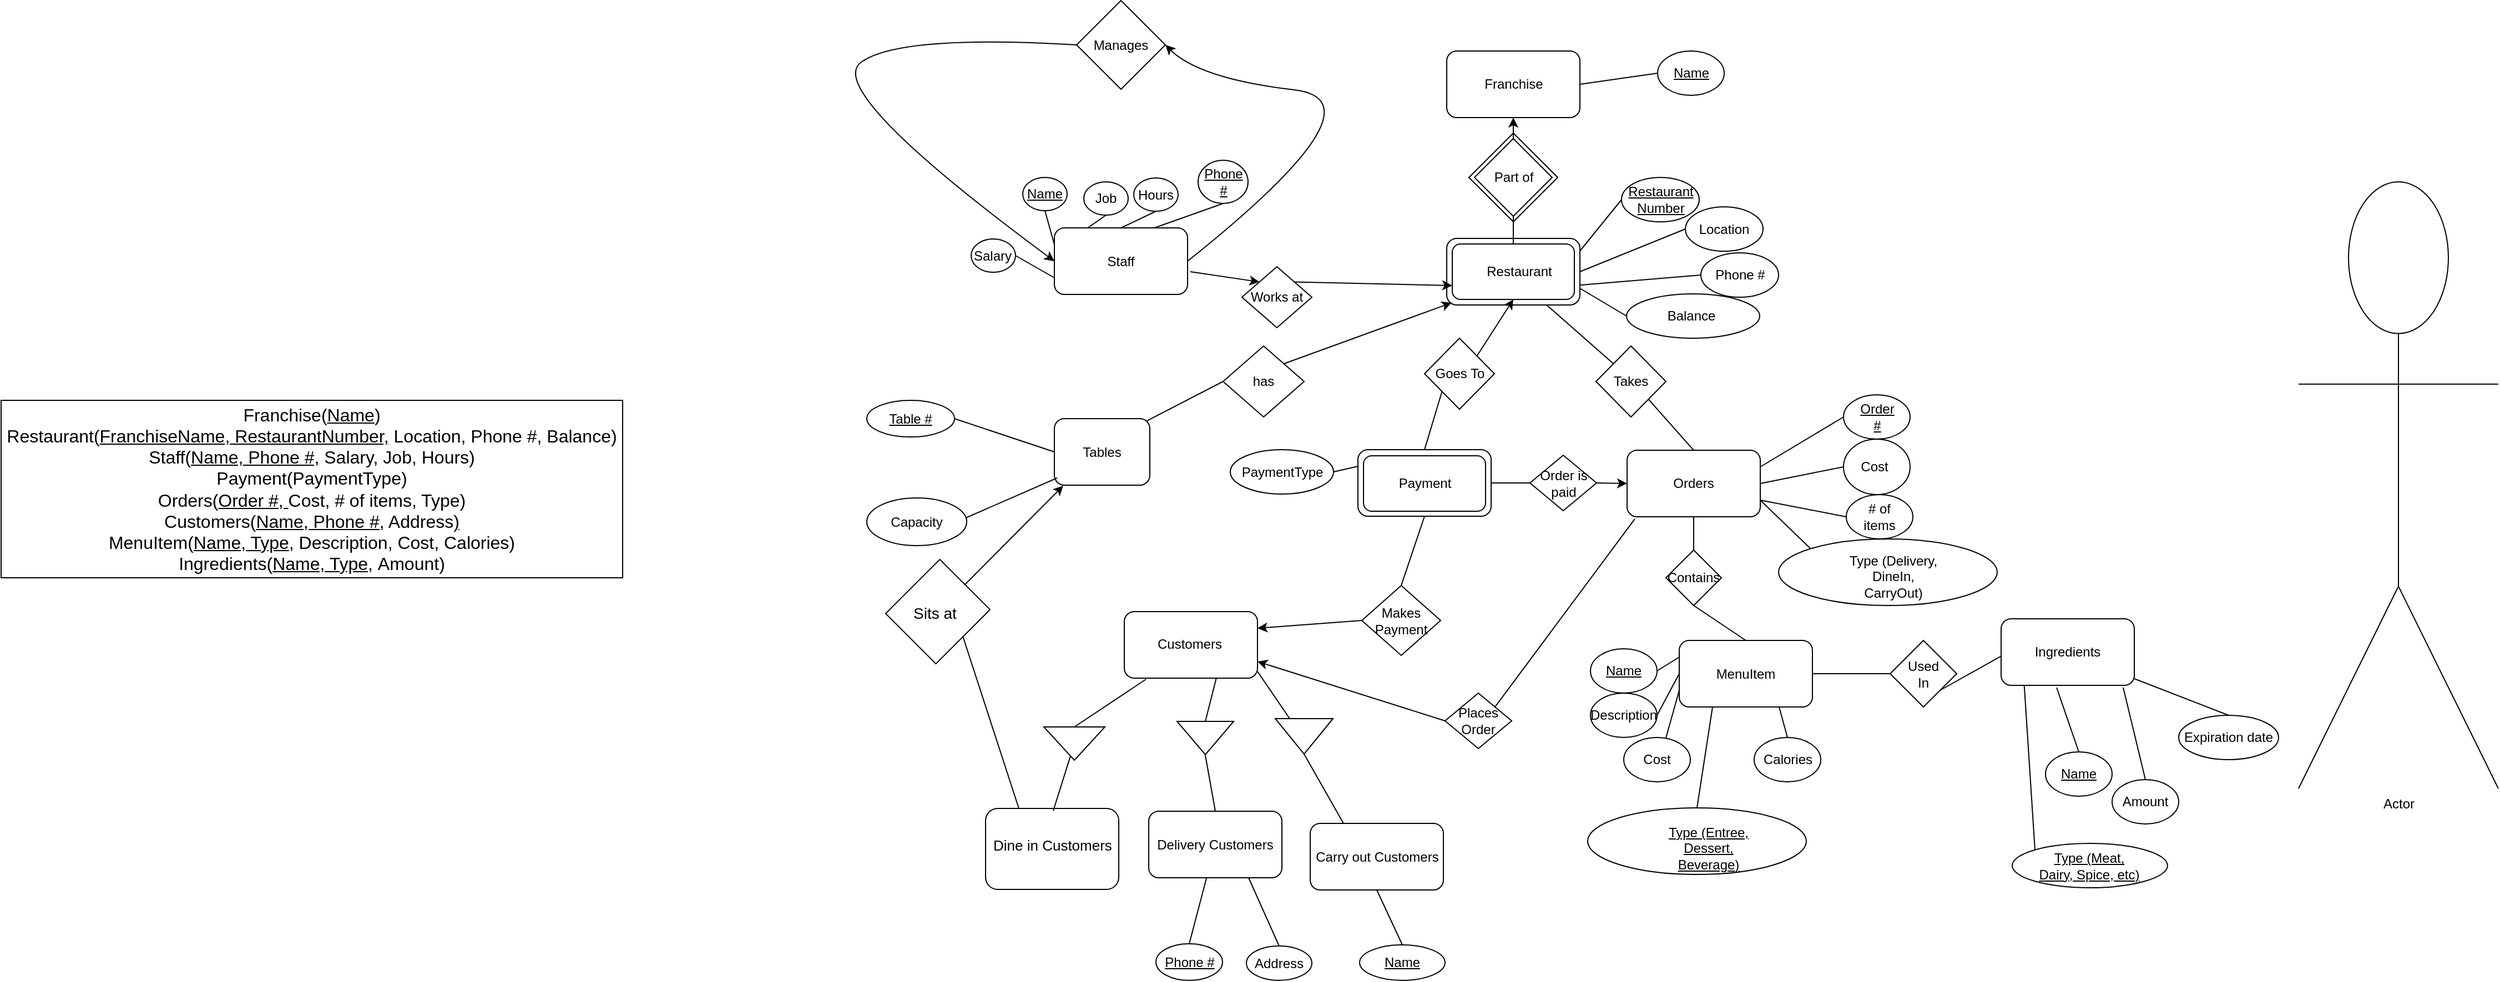 <mxfile version="11.3.1" type="github" pages="1"><diagram id="ShWyEYuCwC9Xtm3kYfJF" name="Page-1"><mxGraphModel dx="2653" dy="1903" grid="1" gridSize="10" guides="1" tooltips="1" connect="1" arrows="1" fold="1" page="1" pageScale="1" pageWidth="1100" pageHeight="850" background="#FFFFFF" math="0" shadow="0"><root><mxCell id="0"/><mxCell id="1" parent="0"/><mxCell id="qDU7D6aJr4W-1l8GoLjX-69" value="" style="rounded=1;whiteSpace=wrap;html=1;glass=0;" vertex="1" parent="1"><mxGeometry x="-33" y="688" width="120" height="73" as="geometry"/></mxCell><mxCell id="qDU7D6aJr4W-1l8GoLjX-64" value="" style="rounded=0;whiteSpace=wrap;html=1;glass=0;rotation=45;" vertex="1" parent="1"><mxGeometry x="-108" y="476" width="64" height="69" as="geometry"/></mxCell><mxCell id="eimUfXlUXTFAd2ZhAXBW-8" value="" style="group" parent="1" vertex="1" connectable="0"><mxGeometry x="302.5" y="364.5" width="120" height="60" as="geometry"/></mxCell><mxCell id="eimUfXlUXTFAd2ZhAXBW-9" value="" style="rounded=1;whiteSpace=wrap;html=1;" parent="eimUfXlUXTFAd2ZhAXBW-8" vertex="1"><mxGeometry width="120" height="60" as="geometry"/></mxCell><mxCell id="eimUfXlUXTFAd2ZhAXBW-32" value="" style="rounded=1;whiteSpace=wrap;html=1;" parent="eimUfXlUXTFAd2ZhAXBW-8" vertex="1"><mxGeometry x="5" y="5.5" width="110" height="50" as="geometry"/></mxCell><mxCell id="eimUfXlUXTFAd2ZhAXBW-10" value="Payment" style="text;html=1;strokeColor=none;fillColor=none;align=center;verticalAlign=middle;whiteSpace=wrap;rounded=0;" parent="eimUfXlUXTFAd2ZhAXBW-8" vertex="1"><mxGeometry x="40" y="20" width="40" height="20" as="geometry"/></mxCell><mxCell id="AEyg2qFxkQkRp5VCh_Gy-74" value="" style="group" parent="1" vertex="1" connectable="0"><mxGeometry x="217" y="530" width="915" height="231.5" as="geometry"/></mxCell><mxCell id="AEyg2qFxkQkRp5VCh_Gy-75" value="" style="group" parent="AEyg2qFxkQkRp5VCh_Gy-74" vertex="1" connectable="0"><mxGeometry x="375" y="6.5" width="120" height="60" as="geometry"/></mxCell><mxCell id="AEyg2qFxkQkRp5VCh_Gy-76" value="" style="rounded=1;whiteSpace=wrap;html=1;" parent="AEyg2qFxkQkRp5VCh_Gy-75" vertex="1"><mxGeometry width="120" height="60" as="geometry"/></mxCell><mxCell id="AEyg2qFxkQkRp5VCh_Gy-77" value="MenuItem" style="text;html=1;strokeColor=none;fillColor=none;align=center;verticalAlign=middle;whiteSpace=wrap;rounded=0;" parent="AEyg2qFxkQkRp5VCh_Gy-75" vertex="1"><mxGeometry x="25" y="20" width="70" height="20" as="geometry"/></mxCell><mxCell id="AEyg2qFxkQkRp5VCh_Gy-90" value="" style="group" parent="AEyg2qFxkQkRp5VCh_Gy-74" vertex="1" connectable="0"><mxGeometry x="565" y="6.5" width="60" height="60" as="geometry"/></mxCell><mxCell id="AEyg2qFxkQkRp5VCh_Gy-91" value="" style="rhombus;whiteSpace=wrap;html=1;" parent="AEyg2qFxkQkRp5VCh_Gy-90" vertex="1"><mxGeometry width="60" height="60" as="geometry"/></mxCell><mxCell id="AEyg2qFxkQkRp5VCh_Gy-92" value="Used In" style="text;html=1;strokeColor=none;fillColor=none;align=center;verticalAlign=middle;whiteSpace=wrap;rounded=0;" parent="AEyg2qFxkQkRp5VCh_Gy-90" vertex="1"><mxGeometry x="15" y="22.5" width="30" height="15" as="geometry"/></mxCell><mxCell id="AEyg2qFxkQkRp5VCh_Gy-93" value="" style="endArrow=none;html=1;entryX=0;entryY=0.5;entryDx=0;entryDy=0;exitX=1;exitY=0.5;exitDx=0;exitDy=0;" parent="AEyg2qFxkQkRp5VCh_Gy-74" source="AEyg2qFxkQkRp5VCh_Gy-76" target="AEyg2qFxkQkRp5VCh_Gy-91" edge="1"><mxGeometry width="50" height="50" relative="1" as="geometry"><mxPoint x="375" y="171.5" as="sourcePoint"/><mxPoint x="425" y="121.5" as="targetPoint"/></mxGeometry></mxCell><mxCell id="AEyg2qFxkQkRp5VCh_Gy-117" value="" style="group" parent="AEyg2qFxkQkRp5VCh_Gy-74" vertex="1" connectable="0"><mxGeometry x="295" y="54" width="60" height="40" as="geometry"/></mxCell><mxCell id="AEyg2qFxkQkRp5VCh_Gy-118" value="" style="ellipse;whiteSpace=wrap;html=1;" parent="AEyg2qFxkQkRp5VCh_Gy-117" vertex="1"><mxGeometry width="60" height="40" as="geometry"/></mxCell><mxCell id="AEyg2qFxkQkRp5VCh_Gy-119" value="Description" style="text;html=1;strokeColor=none;fillColor=none;align=center;verticalAlign=middle;whiteSpace=wrap;rounded=0;" parent="AEyg2qFxkQkRp5VCh_Gy-117" vertex="1"><mxGeometry x="20" y="15" width="20" height="10" as="geometry"/></mxCell><mxCell id="AEyg2qFxkQkRp5VCh_Gy-120" value="" style="group" parent="AEyg2qFxkQkRp5VCh_Gy-74" vertex="1" connectable="0"><mxGeometry x="295" y="14" width="60" height="40" as="geometry"/></mxCell><mxCell id="AEyg2qFxkQkRp5VCh_Gy-121" value="" style="ellipse;whiteSpace=wrap;html=1;" parent="AEyg2qFxkQkRp5VCh_Gy-120" vertex="1"><mxGeometry width="60" height="40" as="geometry"/></mxCell><mxCell id="AEyg2qFxkQkRp5VCh_Gy-122" value="&lt;u&gt;Name&lt;/u&gt;" style="text;html=1;strokeColor=none;fillColor=none;align=center;verticalAlign=middle;whiteSpace=wrap;rounded=0;" parent="AEyg2qFxkQkRp5VCh_Gy-120" vertex="1"><mxGeometry x="20" y="15" width="20" height="10" as="geometry"/></mxCell><mxCell id="AEyg2qFxkQkRp5VCh_Gy-123" value="" style="group" parent="AEyg2qFxkQkRp5VCh_Gy-74" vertex="1" connectable="0"><mxGeometry x="325" y="94" width="60" height="40" as="geometry"/></mxCell><mxCell id="AEyg2qFxkQkRp5VCh_Gy-124" value="" style="ellipse;whiteSpace=wrap;html=1;" parent="AEyg2qFxkQkRp5VCh_Gy-123" vertex="1"><mxGeometry width="60" height="40" as="geometry"/></mxCell><mxCell id="AEyg2qFxkQkRp5VCh_Gy-125" value="Cost" style="text;html=1;strokeColor=none;fillColor=none;align=center;verticalAlign=middle;whiteSpace=wrap;rounded=0;" parent="AEyg2qFxkQkRp5VCh_Gy-123" vertex="1"><mxGeometry x="20" y="15" width="20" height="10" as="geometry"/></mxCell><mxCell id="AEyg2qFxkQkRp5VCh_Gy-135" value="" style="endArrow=none;html=1;entryX=1;entryY=0.5;entryDx=0;entryDy=0;exitX=0;exitY=0.25;exitDx=0;exitDy=0;" parent="AEyg2qFxkQkRp5VCh_Gy-74" source="AEyg2qFxkQkRp5VCh_Gy-76" target="AEyg2qFxkQkRp5VCh_Gy-121" edge="1"><mxGeometry width="50" height="50" relative="1" as="geometry"><mxPoint x="295" y="216.5" as="sourcePoint"/><mxPoint x="345" y="166.5" as="targetPoint"/></mxGeometry></mxCell><mxCell id="AEyg2qFxkQkRp5VCh_Gy-136" value="" style="endArrow=none;html=1;entryX=1;entryY=0.5;entryDx=0;entryDy=0;exitX=0;exitY=0.5;exitDx=0;exitDy=0;" parent="AEyg2qFxkQkRp5VCh_Gy-74" source="AEyg2qFxkQkRp5VCh_Gy-76" target="AEyg2qFxkQkRp5VCh_Gy-118" edge="1"><mxGeometry width="50" height="50" relative="1" as="geometry"><mxPoint x="295" y="216.5" as="sourcePoint"/><mxPoint x="345" y="166.5" as="targetPoint"/></mxGeometry></mxCell><mxCell id="AEyg2qFxkQkRp5VCh_Gy-137" value="" style="endArrow=none;html=1;entryX=0.633;entryY=0.013;entryDx=0;entryDy=0;entryPerimeter=0;exitX=0;exitY=0.75;exitDx=0;exitDy=0;" parent="AEyg2qFxkQkRp5VCh_Gy-74" source="AEyg2qFxkQkRp5VCh_Gy-76" target="AEyg2qFxkQkRp5VCh_Gy-124" edge="1"><mxGeometry width="50" height="50" relative="1" as="geometry"><mxPoint x="295" y="216.5" as="sourcePoint"/><mxPoint x="345" y="166.5" as="targetPoint"/></mxGeometry></mxCell><mxCell id="AEyg2qFxkQkRp5VCh_Gy-138" value="" style="endArrow=none;html=1;entryX=0.5;entryY=0;entryDx=0;entryDy=0;exitX=0.75;exitY=1;exitDx=0;exitDy=0;" parent="AEyg2qFxkQkRp5VCh_Gy-74" source="AEyg2qFxkQkRp5VCh_Gy-76" target="AEyg2qFxkQkRp5VCh_Gy-127" edge="1"><mxGeometry width="50" height="50" relative="1" as="geometry"><mxPoint x="295" y="216.5" as="sourcePoint"/><mxPoint x="345" y="166.5" as="targetPoint"/></mxGeometry></mxCell><mxCell id="AEyg2qFxkQkRp5VCh_Gy-139" value="" style="endArrow=none;html=1;entryX=0.25;entryY=1;entryDx=0;entryDy=0;exitX=0.5;exitY=0;exitDx=0;exitDy=0;" parent="AEyg2qFxkQkRp5VCh_Gy-74" source="AEyg2qFxkQkRp5VCh_Gy-130" target="AEyg2qFxkQkRp5VCh_Gy-76" edge="1"><mxGeometry width="50" height="50" relative="1" as="geometry"><mxPoint x="295" y="216.5" as="sourcePoint"/><mxPoint x="345" y="166.5" as="targetPoint"/></mxGeometry></mxCell><mxCell id="pLddJuu8_mCh0HoEha6o-18" value="" style="endArrow=none;html=1;entryX=1;entryY=1;entryDx=0;entryDy=0;exitX=0.5;exitY=0;exitDx=0;exitDy=0;" parent="AEyg2qFxkQkRp5VCh_Gy-74" source="AEyg2qFxkQkRp5VCh_Gy-80" target="AEyg2qFxkQkRp5VCh_Gy-91" edge="1"><mxGeometry width="50" height="50" relative="1" as="geometry"><mxPoint x="580" y="167.5" as="sourcePoint"/><mxPoint x="630" y="117.5" as="targetPoint"/></mxGeometry></mxCell><mxCell id="eimUfXlUXTFAd2ZhAXBW-4" value="" style="group" parent="AEyg2qFxkQkRp5VCh_Gy-74" vertex="1" connectable="0"><mxGeometry x="292.5" y="157.5" width="197" height="60" as="geometry"/></mxCell><mxCell id="AEyg2qFxkQkRp5VCh_Gy-129" value="" style="group" parent="eimUfXlUXTFAd2ZhAXBW-4" vertex="1" connectable="0"><mxGeometry width="197.0" height="60" as="geometry"/></mxCell><mxCell id="AEyg2qFxkQkRp5VCh_Gy-130" value="" style="ellipse;whiteSpace=wrap;html=1;" parent="AEyg2qFxkQkRp5VCh_Gy-129" vertex="1"><mxGeometry width="197.0" height="60" as="geometry"/></mxCell><mxCell id="AEyg2qFxkQkRp5VCh_Gy-131" value="&lt;u&gt;Type (Entree, Dessert, Beverage)&lt;/u&gt;" style="text;html=1;strokeColor=none;fillColor=none;align=center;verticalAlign=middle;whiteSpace=wrap;rounded=0;" parent="AEyg2qFxkQkRp5VCh_Gy-129" vertex="1"><mxGeometry x="65.821" y="23.333" width="87.144" height="26.667" as="geometry"/></mxCell><mxCell id="pLddJuu8_mCh0HoEha6o-27" value="Places&lt;br&gt;Order" style="rhombus;whiteSpace=wrap;html=1;" parent="AEyg2qFxkQkRp5VCh_Gy-74" vertex="1"><mxGeometry x="164" y="54" width="60" height="50" as="geometry"/></mxCell><mxCell id="AEyg2qFxkQkRp5VCh_Gy-126" value="" style="group" parent="AEyg2qFxkQkRp5VCh_Gy-74" vertex="1" connectable="0"><mxGeometry x="442.5" y="94" width="60" height="40" as="geometry"/></mxCell><mxCell id="AEyg2qFxkQkRp5VCh_Gy-127" value="" style="ellipse;whiteSpace=wrap;html=1;" parent="AEyg2qFxkQkRp5VCh_Gy-126" vertex="1"><mxGeometry width="60" height="40" as="geometry"/></mxCell><mxCell id="AEyg2qFxkQkRp5VCh_Gy-128" value="Calories" style="text;html=1;strokeColor=none;fillColor=none;align=center;verticalAlign=middle;whiteSpace=wrap;rounded=0;" parent="AEyg2qFxkQkRp5VCh_Gy-126" vertex="1"><mxGeometry x="20" y="15" width="20" height="10" as="geometry"/></mxCell><mxCell id="AEyg2qFxkQkRp5VCh_Gy-81" value="Ingredients" style="text;html=1;strokeColor=none;fillColor=none;align=center;verticalAlign=middle;whiteSpace=wrap;rounded=0;" parent="AEyg2qFxkQkRp5VCh_Gy-74" vertex="1"><mxGeometry x="700" y="9" width="90" height="20" as="geometry"/></mxCell><mxCell id="AEyg2qFxkQkRp5VCh_Gy-82" value="" style="group" parent="AEyg2qFxkQkRp5VCh_Gy-74" vertex="1" connectable="0"><mxGeometry x="765" y="132" width="60" height="40" as="geometry"/></mxCell><mxCell id="AEyg2qFxkQkRp5VCh_Gy-83" value="" style="ellipse;whiteSpace=wrap;html=1;" parent="AEyg2qFxkQkRp5VCh_Gy-82" vertex="1"><mxGeometry width="60" height="40" as="geometry"/></mxCell><mxCell id="AEyg2qFxkQkRp5VCh_Gy-84" value="Amount" style="text;html=1;strokeColor=none;fillColor=none;align=center;verticalAlign=middle;whiteSpace=wrap;rounded=0;" parent="AEyg2qFxkQkRp5VCh_Gy-82" vertex="1"><mxGeometry x="15" y="15" width="30" height="10" as="geometry"/></mxCell><mxCell id="AEyg2qFxkQkRp5VCh_Gy-85" value="" style="group" parent="AEyg2qFxkQkRp5VCh_Gy-74" vertex="1" connectable="0"><mxGeometry x="705" y="107" width="60" height="40" as="geometry"/></mxCell><mxCell id="AEyg2qFxkQkRp5VCh_Gy-86" value="" style="ellipse;whiteSpace=wrap;html=1;" parent="AEyg2qFxkQkRp5VCh_Gy-85" vertex="1"><mxGeometry width="60.0" height="40" as="geometry"/></mxCell><mxCell id="AEyg2qFxkQkRp5VCh_Gy-87" value="&lt;u&gt;Name&lt;/u&gt;" style="text;html=1;strokeColor=none;fillColor=none;align=center;verticalAlign=middle;whiteSpace=wrap;rounded=0;" parent="AEyg2qFxkQkRp5VCh_Gy-85" vertex="1"><mxGeometry x="20.0" y="15" width="20.0" height="10" as="geometry"/></mxCell><mxCell id="AEyg2qFxkQkRp5VCh_Gy-88" value="" style="endArrow=none;html=1;entryX=0.5;entryY=0;entryDx=0;entryDy=0;exitX=0.25;exitY=1;exitDx=0;exitDy=0;" parent="AEyg2qFxkQkRp5VCh_Gy-74" target="AEyg2qFxkQkRp5VCh_Gy-86" edge="1"><mxGeometry width="50" height="50" relative="1" as="geometry"><mxPoint x="715" y="49" as="sourcePoint"/><mxPoint x="595" y="199" as="targetPoint"/></mxGeometry></mxCell><mxCell id="AEyg2qFxkQkRp5VCh_Gy-89" value="" style="endArrow=none;html=1;entryX=0.5;entryY=0;entryDx=0;entryDy=0;exitX=0.75;exitY=1;exitDx=0;exitDy=0;" parent="AEyg2qFxkQkRp5VCh_Gy-74" target="AEyg2qFxkQkRp5VCh_Gy-83" edge="1"><mxGeometry width="50" height="50" relative="1" as="geometry"><mxPoint x="775" y="49" as="sourcePoint"/><mxPoint x="595" y="199" as="targetPoint"/></mxGeometry></mxCell><mxCell id="AEyg2qFxkQkRp5VCh_Gy-95" value="" style="endArrow=none;html=1;entryX=0;entryY=0.75;entryDx=0;entryDy=0;exitX=0;exitY=0;exitDx=0;exitDy=0;" parent="AEyg2qFxkQkRp5VCh_Gy-74" source="AEyg2qFxkQkRp5VCh_Gy-97" edge="1"><mxGeometry width="50" height="50" relative="1" as="geometry"><mxPoint x="695" y="186.5" as="sourcePoint"/><mxPoint x="685" y="34" as="targetPoint"/></mxGeometry></mxCell><mxCell id="AEyg2qFxkQkRp5VCh_Gy-96" value="" style="group" parent="AEyg2qFxkQkRp5VCh_Gy-74" vertex="1" connectable="0"><mxGeometry x="675" y="189.5" width="140" height="40" as="geometry"/></mxCell><mxCell id="AEyg2qFxkQkRp5VCh_Gy-97" value="" style="ellipse;whiteSpace=wrap;html=1;" parent="AEyg2qFxkQkRp5VCh_Gy-96" vertex="1"><mxGeometry width="140" height="40" as="geometry"/></mxCell><mxCell id="AEyg2qFxkQkRp5VCh_Gy-98" value="&lt;u&gt;Type (Meat, Dairy, Spice, etc)&lt;/u&gt;" style="text;html=1;strokeColor=none;fillColor=none;align=center;verticalAlign=middle;whiteSpace=wrap;rounded=0;" parent="AEyg2qFxkQkRp5VCh_Gy-96" vertex="1"><mxGeometry x="23.333" y="10" width="93.333" height="20" as="geometry"/></mxCell><mxCell id="AEyg2qFxkQkRp5VCh_Gy-78" value="" style="group" parent="AEyg2qFxkQkRp5VCh_Gy-74" vertex="1" connectable="0"><mxGeometry x="525" y="87" width="240" height="90" as="geometry"/></mxCell><mxCell id="AEyg2qFxkQkRp5VCh_Gy-79" value="" style="group" parent="AEyg2qFxkQkRp5VCh_Gy-78" vertex="1" connectable="0"><mxGeometry x="140" y="-100" width="120" height="60" as="geometry"/></mxCell><mxCell id="AEyg2qFxkQkRp5VCh_Gy-80" value="Ingredients" style="rounded=1;whiteSpace=wrap;html=1;" parent="AEyg2qFxkQkRp5VCh_Gy-79" vertex="1"><mxGeometry width="120" height="60" as="geometry"/></mxCell><mxCell id="VTov55Rm5-M-_RK3fFFb-2" value="Carry out Customers" style="rounded=1;whiteSpace=wrap;html=1;" parent="AEyg2qFxkQkRp5VCh_Gy-74" vertex="1"><mxGeometry x="42.5" y="171.5" width="120" height="60" as="geometry"/></mxCell><mxCell id="VTov55Rm5-M-_RK3fFFb-24" value="" style="triangle;whiteSpace=wrap;html=1;rotation=90;" parent="AEyg2qFxkQkRp5VCh_Gy-74" vertex="1"><mxGeometry x="21" y="67" width="32" height="52" as="geometry"/></mxCell><mxCell id="VTov55Rm5-M-_RK3fFFb-22" value="" style="endArrow=none;html=1;entryX=1;entryY=0.5;entryDx=0;entryDy=0;exitX=0.25;exitY=0;exitDx=0;exitDy=0;" parent="AEyg2qFxkQkRp5VCh_Gy-74" source="VTov55Rm5-M-_RK3fFFb-2" target="VTov55Rm5-M-_RK3fFFb-24" edge="1"><mxGeometry width="50" height="50" relative="1" as="geometry"><mxPoint x="100.5" y="164" as="sourcePoint"/><mxPoint x="74.5" y="114" as="targetPoint"/></mxGeometry></mxCell><mxCell id="VTov55Rm5-M-_RK3fFFb-30" value="Expiration date" style="ellipse;whiteSpace=wrap;html=1;" parent="AEyg2qFxkQkRp5VCh_Gy-74" vertex="1"><mxGeometry x="825" y="74" width="90" height="40" as="geometry"/></mxCell><mxCell id="VTov55Rm5-M-_RK3fFFb-31" value="" style="endArrow=none;html=1;exitX=1;exitY=0.9;exitDx=0;exitDy=0;exitPerimeter=0;entryX=0.5;entryY=0;entryDx=0;entryDy=0;" parent="AEyg2qFxkQkRp5VCh_Gy-74" source="AEyg2qFxkQkRp5VCh_Gy-80" target="VTov55Rm5-M-_RK3fFFb-30" edge="1"><mxGeometry width="50" height="50" relative="1" as="geometry"><mxPoint x="810" y="72" as="sourcePoint"/><mxPoint x="860" y="22" as="targetPoint"/></mxGeometry></mxCell><mxCell id="AEyg2qFxkQkRp5VCh_Gy-99" value="" style="group" parent="1" vertex="1" connectable="0"><mxGeometry x="540" y="119" width="70" height="40" as="geometry"/></mxCell><mxCell id="AEyg2qFxkQkRp5VCh_Gy-100" value="" style="group" parent="AEyg2qFxkQkRp5VCh_Gy-99" vertex="1" connectable="0"><mxGeometry width="70" height="40" as="geometry"/></mxCell><mxCell id="AEyg2qFxkQkRp5VCh_Gy-101" value="" style="ellipse;whiteSpace=wrap;html=1;" parent="AEyg2qFxkQkRp5VCh_Gy-100" vertex="1"><mxGeometry width="70" height="40" as="geometry"/></mxCell><mxCell id="AEyg2qFxkQkRp5VCh_Gy-102" value="&lt;u&gt;Restaurant Number&lt;/u&gt;" style="text;html=1;strokeColor=none;fillColor=none;align=center;verticalAlign=middle;whiteSpace=wrap;rounded=0;" parent="AEyg2qFxkQkRp5VCh_Gy-100" vertex="1"><mxGeometry x="14.583" y="15" width="40.833" height="10" as="geometry"/></mxCell><mxCell id="AEyg2qFxkQkRp5VCh_Gy-103" value="" style="group" parent="1" vertex="1" connectable="0"><mxGeometry x="611.5" y="187" width="70" height="40" as="geometry"/></mxCell><mxCell id="AEyg2qFxkQkRp5VCh_Gy-104" value="" style="group" parent="AEyg2qFxkQkRp5VCh_Gy-103" vertex="1" connectable="0"><mxGeometry width="70" height="40" as="geometry"/></mxCell><mxCell id="AEyg2qFxkQkRp5VCh_Gy-105" value="" style="ellipse;whiteSpace=wrap;html=1;" parent="AEyg2qFxkQkRp5VCh_Gy-104" vertex="1"><mxGeometry width="70" height="40" as="geometry"/></mxCell><mxCell id="AEyg2qFxkQkRp5VCh_Gy-106" value="Phone #" style="text;html=1;strokeColor=none;fillColor=none;align=center;verticalAlign=middle;whiteSpace=wrap;rounded=0;" parent="AEyg2qFxkQkRp5VCh_Gy-104" vertex="1"><mxGeometry x="10" y="15" width="50" height="10" as="geometry"/></mxCell><mxCell id="AEyg2qFxkQkRp5VCh_Gy-107" value="" style="endArrow=none;html=1;exitX=0;exitY=0.5;exitDx=0;exitDy=0;entryX=1;entryY=0.25;entryDx=0;entryDy=0;" parent="1" source="AEyg2qFxkQkRp5VCh_Gy-101" target="AEyg2qFxkQkRp5VCh_Gy-72" edge="1"><mxGeometry width="50" height="50" relative="1" as="geometry"><mxPoint x="290" y="754" as="sourcePoint"/><mxPoint x="340" y="704" as="targetPoint"/></mxGeometry></mxCell><mxCell id="AEyg2qFxkQkRp5VCh_Gy-108" value="" style="endArrow=none;html=1;entryX=0;entryY=0.5;entryDx=0;entryDy=0;exitX=1;exitY=0.75;exitDx=0;exitDy=0;" parent="1" source="AEyg2qFxkQkRp5VCh_Gy-72" target="AEyg2qFxkQkRp5VCh_Gy-105" edge="1"><mxGeometry width="50" height="50" relative="1" as="geometry"><mxPoint x="290" y="754" as="sourcePoint"/><mxPoint x="340" y="704" as="targetPoint"/></mxGeometry></mxCell><mxCell id="AEyg2qFxkQkRp5VCh_Gy-109" value="" style="group" parent="1" vertex="1" connectable="0"><mxGeometry x="382.5" y="5" width="120" height="60" as="geometry"/></mxCell><mxCell id="AEyg2qFxkQkRp5VCh_Gy-110" value="" style="rounded=1;whiteSpace=wrap;html=1;" parent="AEyg2qFxkQkRp5VCh_Gy-109" vertex="1"><mxGeometry width="120" height="60" as="geometry"/></mxCell><mxCell id="AEyg2qFxkQkRp5VCh_Gy-111" value="Franchise" style="text;html=1;strokeColor=none;fillColor=none;align=center;verticalAlign=middle;whiteSpace=wrap;rounded=0;" parent="AEyg2qFxkQkRp5VCh_Gy-109" vertex="1"><mxGeometry x="25" y="20" width="70" height="20" as="geometry"/></mxCell><mxCell id="AEyg2qFxkQkRp5VCh_Gy-113" value="" style="group" parent="1" vertex="1" connectable="0"><mxGeometry x="572.5" y="5" width="60" height="40" as="geometry"/></mxCell><mxCell id="AEyg2qFxkQkRp5VCh_Gy-114" value="" style="ellipse;whiteSpace=wrap;html=1;" parent="AEyg2qFxkQkRp5VCh_Gy-113" vertex="1"><mxGeometry width="60" height="40" as="geometry"/></mxCell><mxCell id="AEyg2qFxkQkRp5VCh_Gy-115" value="&lt;u&gt;Name&lt;/u&gt;" style="text;html=1;strokeColor=none;fillColor=none;align=center;verticalAlign=middle;whiteSpace=wrap;rounded=0;" parent="AEyg2qFxkQkRp5VCh_Gy-113" vertex="1"><mxGeometry x="20" y="15" width="20" height="10" as="geometry"/></mxCell><mxCell id="AEyg2qFxkQkRp5VCh_Gy-116" value="" style="endArrow=none;html=1;entryX=0;entryY=0.5;entryDx=0;entryDy=0;exitX=1;exitY=0.5;exitDx=0;exitDy=0;" parent="1" source="AEyg2qFxkQkRp5VCh_Gy-110" target="AEyg2qFxkQkRp5VCh_Gy-114" edge="1"><mxGeometry width="50" height="50" relative="1" as="geometry"><mxPoint x="177.5" y="665" as="sourcePoint"/><mxPoint x="227.5" y="615" as="targetPoint"/></mxGeometry></mxCell><mxCell id="AEyg2qFxkQkRp5VCh_Gy-143" value="" style="group" parent="1" vertex="1" connectable="0"><mxGeometry x="545" y="365" width="120" height="60" as="geometry"/></mxCell><mxCell id="AEyg2qFxkQkRp5VCh_Gy-141" value="" style="rounded=1;whiteSpace=wrap;html=1;" parent="AEyg2qFxkQkRp5VCh_Gy-143" vertex="1"><mxGeometry width="120" height="60" as="geometry"/></mxCell><mxCell id="AEyg2qFxkQkRp5VCh_Gy-142" value="Orders" style="text;html=1;strokeColor=none;fillColor=none;align=center;verticalAlign=middle;whiteSpace=wrap;rounded=0;" parent="AEyg2qFxkQkRp5VCh_Gy-143" vertex="1"><mxGeometry x="40" y="20" width="40" height="20" as="geometry"/></mxCell><mxCell id="AEyg2qFxkQkRp5VCh_Gy-144" value="" style="group" parent="1" vertex="1" connectable="0"><mxGeometry x="29" y="164.5" width="120" height="60" as="geometry"/></mxCell><mxCell id="AEyg2qFxkQkRp5VCh_Gy-145" value="" style="rounded=1;whiteSpace=wrap;html=1;" parent="AEyg2qFxkQkRp5VCh_Gy-144" vertex="1"><mxGeometry width="120" height="60" as="geometry"/></mxCell><mxCell id="AEyg2qFxkQkRp5VCh_Gy-146" value="Staff" style="text;html=1;strokeColor=none;fillColor=none;align=center;verticalAlign=middle;whiteSpace=wrap;rounded=0;" parent="AEyg2qFxkQkRp5VCh_Gy-144" vertex="1"><mxGeometry x="40" y="20" width="40" height="20" as="geometry"/></mxCell><mxCell id="uOAsV8P8DMM6fVNJ2ghq-10" value="" style="group" parent="1" vertex="1" connectable="0"><mxGeometry x="0.5" y="119" width="40" height="30" as="geometry"/></mxCell><mxCell id="uOAsV8P8DMM6fVNJ2ghq-3" value="" style="group" parent="uOAsV8P8DMM6fVNJ2ghq-10" vertex="1" connectable="0"><mxGeometry width="40" height="30" as="geometry"/></mxCell><mxCell id="uOAsV8P8DMM6fVNJ2ghq-1" value="" style="ellipse;whiteSpace=wrap;html=1;" parent="uOAsV8P8DMM6fVNJ2ghq-3" vertex="1"><mxGeometry width="40" height="30" as="geometry"/></mxCell><mxCell id="uOAsV8P8DMM6fVNJ2ghq-2" value="&lt;u&gt;Name&lt;/u&gt;" style="text;html=1;strokeColor=none;fillColor=none;align=center;verticalAlign=middle;whiteSpace=wrap;rounded=0;" parent="uOAsV8P8DMM6fVNJ2ghq-3" vertex="1"><mxGeometry x="13.333" y="11.25" width="13.333" height="7.5" as="geometry"/></mxCell><mxCell id="uOAsV8P8DMM6fVNJ2ghq-11" value="" style="group" parent="1" vertex="1" connectable="0"><mxGeometry x="234" y="149.5" width="40" height="30" as="geometry"/></mxCell><mxCell id="uOAsV8P8DMM6fVNJ2ghq-12" value="" style="group" parent="1" vertex="1" connectable="0"><mxGeometry x="-46" y="174.5" width="40" height="30" as="geometry"/></mxCell><mxCell id="uOAsV8P8DMM6fVNJ2ghq-13" value="" style="group" parent="uOAsV8P8DMM6fVNJ2ghq-12" vertex="1" connectable="0"><mxGeometry width="40" height="30" as="geometry"/></mxCell><mxCell id="uOAsV8P8DMM6fVNJ2ghq-14" value="" style="group" parent="uOAsV8P8DMM6fVNJ2ghq-13" vertex="1" connectable="0"><mxGeometry width="40" height="30" as="geometry"/></mxCell><mxCell id="uOAsV8P8DMM6fVNJ2ghq-15" value="" style="ellipse;whiteSpace=wrap;html=1;" parent="uOAsV8P8DMM6fVNJ2ghq-14" vertex="1"><mxGeometry width="40" height="30" as="geometry"/></mxCell><mxCell id="uOAsV8P8DMM6fVNJ2ghq-16" value="Salary" style="text;html=1;strokeColor=none;fillColor=none;align=center;verticalAlign=middle;whiteSpace=wrap;rounded=0;" parent="uOAsV8P8DMM6fVNJ2ghq-14" vertex="1"><mxGeometry x="13.333" y="11.25" width="13.333" height="7.5" as="geometry"/></mxCell><mxCell id="uOAsV8P8DMM6fVNJ2ghq-5" value="" style="ellipse;whiteSpace=wrap;html=1;" parent="1" vertex="1"><mxGeometry x="55.5" y="123" width="40" height="30" as="geometry"/></mxCell><mxCell id="uOAsV8P8DMM6fVNJ2ghq-6" value="Job" style="text;html=1;strokeColor=none;fillColor=none;align=center;verticalAlign=middle;whiteSpace=wrap;rounded=0;" parent="1" vertex="1"><mxGeometry x="68.833" y="134.25" width="13.333" height="7.5" as="geometry"/></mxCell><mxCell id="uOAsV8P8DMM6fVNJ2ghq-17" value="" style="group" parent="1" vertex="1" connectable="0"><mxGeometry x="100.5" y="119.5" width="40" height="30" as="geometry"/></mxCell><mxCell id="uOAsV8P8DMM6fVNJ2ghq-18" value="" style="group" parent="uOAsV8P8DMM6fVNJ2ghq-17" vertex="1" connectable="0"><mxGeometry width="40" height="30" as="geometry"/></mxCell><mxCell id="uOAsV8P8DMM6fVNJ2ghq-19" value="" style="group" parent="uOAsV8P8DMM6fVNJ2ghq-18" vertex="1" connectable="0"><mxGeometry width="40" height="30" as="geometry"/></mxCell><mxCell id="uOAsV8P8DMM6fVNJ2ghq-20" value="" style="ellipse;whiteSpace=wrap;html=1;" parent="uOAsV8P8DMM6fVNJ2ghq-19" vertex="1"><mxGeometry width="40" height="30" as="geometry"/></mxCell><mxCell id="uOAsV8P8DMM6fVNJ2ghq-21" value="Hours" style="text;html=1;strokeColor=none;fillColor=none;align=center;verticalAlign=middle;whiteSpace=wrap;rounded=0;" parent="uOAsV8P8DMM6fVNJ2ghq-19" vertex="1"><mxGeometry x="13.333" y="11.25" width="13.333" height="7.5" as="geometry"/></mxCell><mxCell id="uOAsV8P8DMM6fVNJ2ghq-30" value="" style="endArrow=none;html=1;entryX=1;entryY=0.5;entryDx=0;entryDy=0;exitX=0;exitY=0.75;exitDx=0;exitDy=0;" parent="1" source="AEyg2qFxkQkRp5VCh_Gy-145" target="uOAsV8P8DMM6fVNJ2ghq-15" edge="1"><mxGeometry width="50" height="50" relative="1" as="geometry"><mxPoint x="-39.5" y="654" as="sourcePoint"/><mxPoint x="10.5" y="604" as="targetPoint"/></mxGeometry></mxCell><mxCell id="uOAsV8P8DMM6fVNJ2ghq-31" value="" style="endArrow=none;html=1;entryX=0.5;entryY=1;entryDx=0;entryDy=0;exitX=0;exitY=0.25;exitDx=0;exitDy=0;" parent="1" source="AEyg2qFxkQkRp5VCh_Gy-145" target="uOAsV8P8DMM6fVNJ2ghq-1" edge="1"><mxGeometry width="50" height="50" relative="1" as="geometry"><mxPoint x="-39.5" y="654" as="sourcePoint"/><mxPoint x="10.5" y="604" as="targetPoint"/></mxGeometry></mxCell><mxCell id="uOAsV8P8DMM6fVNJ2ghq-32" value="" style="endArrow=none;html=1;entryX=0.5;entryY=1;entryDx=0;entryDy=0;exitX=0.25;exitY=0;exitDx=0;exitDy=0;" parent="1" source="AEyg2qFxkQkRp5VCh_Gy-145" target="uOAsV8P8DMM6fVNJ2ghq-5" edge="1"><mxGeometry width="50" height="50" relative="1" as="geometry"><mxPoint x="-39.5" y="654" as="sourcePoint"/><mxPoint x="10.5" y="604" as="targetPoint"/></mxGeometry></mxCell><mxCell id="uOAsV8P8DMM6fVNJ2ghq-33" value="" style="endArrow=none;html=1;entryX=0.5;entryY=1;entryDx=0;entryDy=0;exitX=0.5;exitY=0;exitDx=0;exitDy=0;" parent="1" source="AEyg2qFxkQkRp5VCh_Gy-145" target="uOAsV8P8DMM6fVNJ2ghq-20" edge="1"><mxGeometry width="50" height="50" relative="1" as="geometry"><mxPoint x="-39.5" y="654" as="sourcePoint"/><mxPoint x="10.5" y="604" as="targetPoint"/></mxGeometry></mxCell><mxCell id="uOAsV8P8DMM6fVNJ2ghq-34" value="" style="endArrow=none;html=1;entryX=0.5;entryY=1;entryDx=0;entryDy=0;exitX=0.75;exitY=0;exitDx=0;exitDy=0;" parent="1" source="AEyg2qFxkQkRp5VCh_Gy-145" target="pLddJuu8_mCh0HoEha6o-8" edge="1"><mxGeometry width="50" height="50" relative="1" as="geometry"><mxPoint x="-39.5" y="654" as="sourcePoint"/><mxPoint x="157.5" y="137" as="targetPoint"/></mxGeometry></mxCell><mxCell id="uOAsV8P8DMM6fVNJ2ghq-35" value="" style="rhombus;whiteSpace=wrap;html=1;" parent="1" vertex="1"><mxGeometry x="402.5" y="79" width="80" height="80" as="geometry"/></mxCell><mxCell id="uOAsV8P8DMM6fVNJ2ghq-36" value="" style="rhombus;whiteSpace=wrap;html=1;" parent="1" vertex="1"><mxGeometry x="407.5" y="84" width="70" height="70" as="geometry"/></mxCell><mxCell id="uOAsV8P8DMM6fVNJ2ghq-37" value="Part of" style="text;html=1;strokeColor=none;fillColor=none;align=center;verticalAlign=middle;whiteSpace=wrap;rounded=0;" parent="1" vertex="1"><mxGeometry x="422.5" y="109" width="40" height="20" as="geometry"/></mxCell><mxCell id="uOAsV8P8DMM6fVNJ2ghq-39" value="" style="rounded=1;whiteSpace=wrap;html=1;" parent="1" vertex="1"><mxGeometry x="382.5" y="174" width="120" height="60" as="geometry"/></mxCell><mxCell id="AEyg2qFxkQkRp5VCh_Gy-72" value="" style="rounded=1;whiteSpace=wrap;html=1;" parent="1" vertex="1"><mxGeometry x="387.5" y="179" width="110" height="50" as="geometry"/></mxCell><mxCell id="AEyg2qFxkQkRp5VCh_Gy-73" value="Restaurant" style="text;html=1;strokeColor=none;fillColor=none;align=center;verticalAlign=middle;whiteSpace=wrap;rounded=0;" parent="1" vertex="1"><mxGeometry x="407.5" y="194" width="80" height="20" as="geometry"/></mxCell><mxCell id="uOAsV8P8DMM6fVNJ2ghq-40" value="" style="endArrow=none;html=1;entryX=0.5;entryY=1;entryDx=0;entryDy=0;exitX=0.5;exitY=0;exitDx=0;exitDy=0;" parent="1" source="AEyg2qFxkQkRp5VCh_Gy-72" target="uOAsV8P8DMM6fVNJ2ghq-36" edge="1"><mxGeometry width="50" height="50" relative="1" as="geometry"><mxPoint x="60" y="760" as="sourcePoint"/><mxPoint x="110" y="710" as="targetPoint"/></mxGeometry></mxCell><mxCell id="uOAsV8P8DMM6fVNJ2ghq-41" value="" style="endArrow=classic;html=1;entryX=0.5;entryY=1;entryDx=0;entryDy=0;exitX=0.5;exitY=0;exitDx=0;exitDy=0;" parent="1" source="uOAsV8P8DMM6fVNJ2ghq-36" target="AEyg2qFxkQkRp5VCh_Gy-110" edge="1"><mxGeometry width="50" height="50" relative="1" as="geometry"><mxPoint x="-52.5" y="730" as="sourcePoint"/><mxPoint x="-2.5" y="680" as="targetPoint"/></mxGeometry></mxCell><mxCell id="uOAsV8P8DMM6fVNJ2ghq-42" value="" style="rhombus;whiteSpace=wrap;html=1;" parent="1" vertex="1"><mxGeometry x="580" y="455" width="50" height="50" as="geometry"/></mxCell><mxCell id="uOAsV8P8DMM6fVNJ2ghq-43" value="Contains" style="text;html=1;strokeColor=none;fillColor=none;align=center;verticalAlign=middle;whiteSpace=wrap;rounded=0;" parent="1" vertex="1"><mxGeometry x="585" y="470" width="40" height="20" as="geometry"/></mxCell><mxCell id="uOAsV8P8DMM6fVNJ2ghq-45" value="" style="endArrow=none;html=1;entryX=0.5;entryY=1;entryDx=0;entryDy=0;exitX=0.5;exitY=0;exitDx=0;exitDy=0;" parent="1" source="uOAsV8P8DMM6fVNJ2ghq-42" target="AEyg2qFxkQkRp5VCh_Gy-141" edge="1"><mxGeometry width="50" height="50" relative="1" as="geometry"><mxPoint x="435" y="745" as="sourcePoint"/><mxPoint x="485" y="695" as="targetPoint"/></mxGeometry></mxCell><mxCell id="uOAsV8P8DMM6fVNJ2ghq-44" value="" style="endArrow=none;html=1;entryX=0.5;entryY=1;entryDx=0;entryDy=0;exitX=0.5;exitY=0;exitDx=0;exitDy=0;" parent="1" source="AEyg2qFxkQkRp5VCh_Gy-76" target="uOAsV8P8DMM6fVNJ2ghq-42" edge="1"><mxGeometry width="50" height="50" relative="1" as="geometry"><mxPoint x="435" y="759" as="sourcePoint"/><mxPoint x="605" y="519" as="targetPoint"/></mxGeometry></mxCell><mxCell id="pLddJuu8_mCh0HoEha6o-2" value="" style="endArrow=classic;html=1;exitX=1.021;exitY=0.658;exitDx=0;exitDy=0;exitPerimeter=0;entryX=0;entryY=0;entryDx=0;entryDy=0;" parent="1" source="AEyg2qFxkQkRp5VCh_Gy-145" target="pLddJuu8_mCh0HoEha6o-3" edge="1"><mxGeometry width="50" height="50" relative="1" as="geometry"><mxPoint x="194" y="199.5" as="sourcePoint"/><mxPoint x="204" y="219.5" as="targetPoint"/></mxGeometry></mxCell><mxCell id="pLddJuu8_mCh0HoEha6o-3" value="Works at" style="rhombus;whiteSpace=wrap;html=1;" parent="1" vertex="1"><mxGeometry x="198" y="199.5" width="63" height="55" as="geometry"/></mxCell><mxCell id="uOAsV8P8DMM6fVNJ2ghq-48" value="" style="group" parent="1" vertex="1" connectable="0"><mxGeometry x="742.5" y="405" width="60" height="40" as="geometry"/></mxCell><mxCell id="uOAsV8P8DMM6fVNJ2ghq-46" value="" style="ellipse;whiteSpace=wrap;html=1;" parent="uOAsV8P8DMM6fVNJ2ghq-48" vertex="1"><mxGeometry width="60" height="40" as="geometry"/></mxCell><mxCell id="uOAsV8P8DMM6fVNJ2ghq-47" value="# of items" style="text;html=1;strokeColor=none;fillColor=none;align=center;verticalAlign=middle;whiteSpace=wrap;rounded=0;" parent="uOAsV8P8DMM6fVNJ2ghq-48" vertex="1"><mxGeometry x="17.5" y="15" width="25" height="10" as="geometry"/></mxCell><mxCell id="uOAsV8P8DMM6fVNJ2ghq-49" value="" style="group" parent="1" vertex="1" connectable="0"><mxGeometry x="740" y="315" width="60" height="40" as="geometry"/></mxCell><mxCell id="uOAsV8P8DMM6fVNJ2ghq-50" value="" style="ellipse;whiteSpace=wrap;html=1;" parent="uOAsV8P8DMM6fVNJ2ghq-49" vertex="1"><mxGeometry width="60" height="40" as="geometry"/></mxCell><mxCell id="uOAsV8P8DMM6fVNJ2ghq-51" value="&lt;u&gt;Order #&lt;/u&gt;" style="text;html=1;strokeColor=none;fillColor=none;align=center;verticalAlign=middle;whiteSpace=wrap;rounded=0;" parent="uOAsV8P8DMM6fVNJ2ghq-49" vertex="1"><mxGeometry x="17.5" y="15" width="25" height="10" as="geometry"/></mxCell><mxCell id="uOAsV8P8DMM6fVNJ2ghq-56" value="" style="endArrow=none;html=1;entryX=0;entryY=0.5;entryDx=0;entryDy=0;exitX=1;exitY=0.25;exitDx=0;exitDy=0;" parent="1" source="AEyg2qFxkQkRp5VCh_Gy-141" target="uOAsV8P8DMM6fVNJ2ghq-50" edge="1"><mxGeometry width="50" height="50" relative="1" as="geometry"><mxPoint x="20" y="1030" as="sourcePoint"/><mxPoint x="70" y="980" as="targetPoint"/></mxGeometry></mxCell><mxCell id="uOAsV8P8DMM6fVNJ2ghq-57" value="" style="endArrow=none;html=1;entryX=0;entryY=0.5;entryDx=0;entryDy=0;exitX=1;exitY=0.75;exitDx=0;exitDy=0;" parent="1" source="AEyg2qFxkQkRp5VCh_Gy-141" target="uOAsV8P8DMM6fVNJ2ghq-46" edge="1"><mxGeometry width="50" height="50" relative="1" as="geometry"><mxPoint x="20" y="1030" as="sourcePoint"/><mxPoint x="70" y="980" as="targetPoint"/></mxGeometry></mxCell><mxCell id="pLddJuu8_mCh0HoEha6o-8" value="&lt;u&gt;Phone&lt;br&gt;#&lt;/u&gt;" style="ellipse;whiteSpace=wrap;html=1;" parent="1" vertex="1"><mxGeometry x="158.5" y="103.5" width="45" height="39" as="geometry"/></mxCell><mxCell id="pLddJuu8_mCh0HoEha6o-9" value="" style="endArrow=classic;html=1;exitX=1;exitY=0;exitDx=0;exitDy=0;entryX=0;entryY=0.75;entryDx=0;entryDy=0;" parent="1" source="pLddJuu8_mCh0HoEha6o-3" target="AEyg2qFxkQkRp5VCh_Gy-72" edge="1"><mxGeometry width="50" height="50" relative="1" as="geometry"><mxPoint x="300" y="318" as="sourcePoint"/><mxPoint x="360" y="280" as="targetPoint"/></mxGeometry></mxCell><mxCell id="uOAsV8P8DMM6fVNJ2ghq-66" value="" style="ellipse;whiteSpace=wrap;html=1;" parent="1" vertex="1"><mxGeometry x="544.5" y="224" width="120" height="40" as="geometry"/></mxCell><mxCell id="uOAsV8P8DMM6fVNJ2ghq-67" value="Balance" style="text;html=1;strokeColor=none;fillColor=none;align=center;verticalAlign=middle;whiteSpace=wrap;rounded=0;" parent="1" vertex="1"><mxGeometry x="582.5" y="234" width="40" height="20" as="geometry"/></mxCell><mxCell id="uOAsV8P8DMM6fVNJ2ghq-74" value="" style="group" parent="1" vertex="1" connectable="0"><mxGeometry x="740" y="355" width="60" height="50" as="geometry"/></mxCell><mxCell id="uOAsV8P8DMM6fVNJ2ghq-72" value="" style="ellipse;whiteSpace=wrap;html=1;" parent="uOAsV8P8DMM6fVNJ2ghq-74" vertex="1"><mxGeometry width="60" height="50" as="geometry"/></mxCell><mxCell id="uOAsV8P8DMM6fVNJ2ghq-73" value="Cost" style="text;html=1;strokeColor=none;fillColor=none;align=center;verticalAlign=middle;whiteSpace=wrap;rounded=0;" parent="uOAsV8P8DMM6fVNJ2ghq-74" vertex="1"><mxGeometry x="18.25" y="18.75" width="20" height="12.5" as="geometry"/></mxCell><mxCell id="uOAsV8P8DMM6fVNJ2ghq-76" value="" style="endArrow=none;html=1;entryX=0;entryY=0.5;entryDx=0;entryDy=0;exitX=1;exitY=0.5;exitDx=0;exitDy=0;" parent="1" source="AEyg2qFxkQkRp5VCh_Gy-141" target="uOAsV8P8DMM6fVNJ2ghq-72" edge="1"><mxGeometry width="50" height="50" relative="1" as="geometry"><mxPoint x="20" y="1030" as="sourcePoint"/><mxPoint x="70" y="980" as="targetPoint"/></mxGeometry></mxCell><mxCell id="uOAsV8P8DMM6fVNJ2ghq-79" value="Actor" style="shape=umlActor;verticalLabelPosition=bottom;labelBackgroundColor=#ffffff;verticalAlign=top;html=1;outlineConnect=0;" parent="1" vertex="1"><mxGeometry x="1150" y="123" width="180" height="547" as="geometry"/></mxCell><mxCell id="uOAsV8P8DMM6fVNJ2ghq-82" value="" style="rhombus;whiteSpace=wrap;html=1;" parent="1" vertex="1"><mxGeometry x="49" y="-40.5" width="80" height="80" as="geometry"/></mxCell><mxCell id="uOAsV8P8DMM6fVNJ2ghq-83" value="Manages" style="text;html=1;strokeColor=none;fillColor=none;align=center;verticalAlign=middle;whiteSpace=wrap;rounded=0;" parent="1" vertex="1"><mxGeometry x="69" y="-10.5" width="40" height="20" as="geometry"/></mxCell><mxCell id="uOAsV8P8DMM6fVNJ2ghq-84" value="" style="curved=1;endArrow=classic;html=1;entryX=0;entryY=0.5;entryDx=0;entryDy=0;exitX=0;exitY=0.5;exitDx=0;exitDy=0;" parent="1" source="uOAsV8P8DMM6fVNJ2ghq-82" target="AEyg2qFxkQkRp5VCh_Gy-145" edge="1"><mxGeometry width="50" height="50" relative="1" as="geometry"><mxPoint x="-400" y="-40" as="sourcePoint"/><mxPoint x="-340" y="980" as="targetPoint"/><Array as="points"><mxPoint x="-110" y="-10"/><mxPoint x="-180" y="40"/></Array></mxGeometry></mxCell><mxCell id="uOAsV8P8DMM6fVNJ2ghq-85" value="" style="curved=1;endArrow=classic;html=1;exitX=1;exitY=0.5;exitDx=0;exitDy=0;entryX=1;entryY=0.5;entryDx=0;entryDy=0;" parent="1" source="AEyg2qFxkQkRp5VCh_Gy-145" target="uOAsV8P8DMM6fVNJ2ghq-82" edge="1"><mxGeometry width="50" height="50" relative="1" as="geometry"><mxPoint x="360.5" y="-27.0" as="sourcePoint"/><mxPoint x="132" y="14" as="targetPoint"/><Array as="points"><mxPoint x="330" y="50"/><mxPoint x="160" y="30"/></Array></mxGeometry></mxCell><mxCell id="eimUfXlUXTFAd2ZhAXBW-11" value="PaymentType" style="ellipse;whiteSpace=wrap;html=1;" parent="1" vertex="1"><mxGeometry x="187.5" y="364.5" width="93" height="40" as="geometry"/></mxCell><mxCell id="eimUfXlUXTFAd2ZhAXBW-12" value="Goes To" style="rhombus;whiteSpace=wrap;html=1;" parent="1" vertex="1"><mxGeometry x="362.5" y="264" width="63" height="64" as="geometry"/></mxCell><mxCell id="eimUfXlUXTFAd2ZhAXBW-14" value="" style="endArrow=none;html=1;entryX=1;entryY=0.5;entryDx=0;entryDy=0;exitX=0;exitY=0.25;exitDx=0;exitDy=0;" parent="1" source="eimUfXlUXTFAd2ZhAXBW-9" target="eimUfXlUXTFAd2ZhAXBW-11" edge="1"><mxGeometry width="50" height="50" relative="1" as="geometry"><mxPoint x="300" y="390" as="sourcePoint"/><mxPoint x="-100" y="980" as="targetPoint"/></mxGeometry></mxCell><mxCell id="eimUfXlUXTFAd2ZhAXBW-24" value="Makes Payment" style="rhombus;whiteSpace=wrap;html=1;" parent="1" vertex="1"><mxGeometry x="306" y="487" width="71" height="63" as="geometry"/></mxCell><mxCell id="eimUfXlUXTFAd2ZhAXBW-25" value="" style="endArrow=none;html=1;entryX=0.5;entryY=1;entryDx=0;entryDy=0;exitX=0.5;exitY=0;exitDx=0;exitDy=0;" parent="1" source="eimUfXlUXTFAd2ZhAXBW-24" target="eimUfXlUXTFAd2ZhAXBW-9" edge="1"><mxGeometry width="50" height="50" relative="1" as="geometry"><mxPoint x="-150" y="1030" as="sourcePoint"/><mxPoint x="-100" y="980" as="targetPoint"/></mxGeometry></mxCell><mxCell id="eimUfXlUXTFAd2ZhAXBW-27" value="" style="endArrow=none;html=1;entryX=0;entryY=1;entryDx=0;entryDy=0;exitX=0.5;exitY=0;exitDx=0;exitDy=0;" parent="1" source="eimUfXlUXTFAd2ZhAXBW-9" target="eimUfXlUXTFAd2ZhAXBW-12" edge="1"><mxGeometry width="50" height="50" relative="1" as="geometry"><mxPoint x="-150" y="1030" as="sourcePoint"/><mxPoint x="-100" y="980" as="targetPoint"/></mxGeometry></mxCell><mxCell id="eimUfXlUXTFAd2ZhAXBW-28" value="Order is paid" style="rhombus;whiteSpace=wrap;html=1;" parent="1" vertex="1"><mxGeometry x="457.5" y="369.5" width="60" height="50" as="geometry"/></mxCell><mxCell id="eimUfXlUXTFAd2ZhAXBW-29" value="" style="endArrow=none;html=1;entryX=0;entryY=0.5;entryDx=0;entryDy=0;exitX=1;exitY=0.5;exitDx=0;exitDy=0;" parent="1" source="eimUfXlUXTFAd2ZhAXBW-9" target="eimUfXlUXTFAd2ZhAXBW-28" edge="1"><mxGeometry width="50" height="50" relative="1" as="geometry"><mxPoint x="-150" y="1030" as="sourcePoint"/><mxPoint x="-100" y="980" as="targetPoint"/></mxGeometry></mxCell><mxCell id="uOAsV8P8DMM6fVNJ2ghq-80" value="" style="rounded=1;whiteSpace=wrap;html=1;" parent="1" vertex="1"><mxGeometry x="92" y="510.5" width="120" height="60" as="geometry"/></mxCell><mxCell id="uOAsV8P8DMM6fVNJ2ghq-81" value="Customers" style="text;html=1;strokeColor=none;fillColor=none;align=center;verticalAlign=middle;whiteSpace=wrap;rounded=0;" parent="1" vertex="1"><mxGeometry x="130.5" y="530" width="40" height="20" as="geometry"/></mxCell><mxCell id="pLddJuu8_mCh0HoEha6o-19" value="&lt;u&gt;Phone #&lt;/u&gt;" style="ellipse;whiteSpace=wrap;html=1;" parent="1" vertex="1"><mxGeometry x="120.5" y="810" width="60" height="33" as="geometry"/></mxCell><mxCell id="pLddJuu8_mCh0HoEha6o-20" value="" style="endArrow=none;html=1;exitX=0.5;exitY=0;exitDx=0;exitDy=0;" parent="1" source="pLddJuu8_mCh0HoEha6o-19" target="VTov55Rm5-M-_RK3fFFb-6" edge="1"><mxGeometry width="50" height="50" relative="1" as="geometry"><mxPoint x="31" y="681" as="sourcePoint"/><mxPoint x="151" y="790" as="targetPoint"/></mxGeometry></mxCell><mxCell id="pLddJuu8_mCh0HoEha6o-22" value="Address" style="ellipse;whiteSpace=wrap;html=1;" parent="1" vertex="1"><mxGeometry x="202" y="812" width="59" height="31" as="geometry"/></mxCell><mxCell id="pLddJuu8_mCh0HoEha6o-23" value="" style="endArrow=none;html=1;exitX=0.5;exitY=0;exitDx=0;exitDy=0;entryX=0.75;entryY=1;entryDx=0;entryDy=0;" parent="1" source="pLddJuu8_mCh0HoEha6o-22" target="VTov55Rm5-M-_RK3fFFb-6" edge="1"><mxGeometry width="50" height="50" relative="1" as="geometry"><mxPoint x="40.5" y="639.5" as="sourcePoint"/><mxPoint x="90.5" y="589.5" as="targetPoint"/></mxGeometry></mxCell><mxCell id="eimUfXlUXTFAd2ZhAXBW-31" value="Franchise(&lt;u&gt;Name&lt;/u&gt;)&lt;br&gt;Restaurant(&lt;u&gt;FranchiseName, RestaurantNumber,&lt;/u&gt;&amp;nbsp;Location, Phone #, Balance)&lt;br&gt;Staff(&lt;u&gt;Name, Phone #,&lt;/u&gt;&amp;nbsp;Salary, Job, Hours)&lt;br&gt;Payment(PaymentType)&lt;br&gt;Orders(&lt;u&gt;Order #, &lt;/u&gt;Cost, # of items, Type)&lt;br&gt;Customers(&lt;u&gt;Name, Phone #,&lt;/u&gt; Address&lt;u&gt;)&lt;br&gt;&lt;/u&gt;MenuItem(&lt;u&gt;Name, Type&lt;/u&gt;, Description, Cost, Calories)&lt;br&gt;Ingredients(&lt;u&gt;Name, Type,&lt;/u&gt;&amp;nbsp;Amount)" style="rounded=0;whiteSpace=wrap;html=1;fontSize=16;" parent="1" vertex="1"><mxGeometry x="-920" y="320" width="560" height="160" as="geometry"/></mxCell><mxCell id="eimUfXlUXTFAd2ZhAXBW-33" value="" style="group" parent="1" vertex="1" connectable="0"><mxGeometry x="681.5" y="445" width="197" height="60" as="geometry"/></mxCell><mxCell id="eimUfXlUXTFAd2ZhAXBW-34" value="" style="group" parent="eimUfXlUXTFAd2ZhAXBW-33" vertex="1" connectable="0"><mxGeometry width="197.0" height="60" as="geometry"/></mxCell><mxCell id="eimUfXlUXTFAd2ZhAXBW-35" value="" style="ellipse;whiteSpace=wrap;html=1;" parent="eimUfXlUXTFAd2ZhAXBW-34" vertex="1"><mxGeometry width="197.0" height="60" as="geometry"/></mxCell><mxCell id="eimUfXlUXTFAd2ZhAXBW-36" value="Type (Delivery, DineIn, CarryOut)" style="text;html=1;strokeColor=none;fillColor=none;align=center;verticalAlign=middle;whiteSpace=wrap;rounded=0;" parent="eimUfXlUXTFAd2ZhAXBW-34" vertex="1"><mxGeometry x="56" y="17" width="94" height="33" as="geometry"/></mxCell><mxCell id="eimUfXlUXTFAd2ZhAXBW-39" value="" style="endArrow=none;html=1;fontSize=16;entryX=1;entryY=0.75;entryDx=0;entryDy=0;exitX=0;exitY=0;exitDx=0;exitDy=0;" parent="1" source="eimUfXlUXTFAd2ZhAXBW-35" target="AEyg2qFxkQkRp5VCh_Gy-141" edge="1"><mxGeometry width="50" height="50" relative="1" as="geometry"><mxPoint x="-560" y="1030" as="sourcePoint"/><mxPoint x="-510" y="980" as="targetPoint"/></mxGeometry></mxCell><mxCell id="eimUfXlUXTFAd2ZhAXBW-40" value="Takes" style="rhombus;whiteSpace=wrap;html=1;" parent="1" vertex="1"><mxGeometry x="517" y="271" width="63" height="64" as="geometry"/></mxCell><mxCell id="eimUfXlUXTFAd2ZhAXBW-41" value="" style="endArrow=none;html=1;entryX=0.75;entryY=1;entryDx=0;entryDy=0;exitX=0;exitY=0;exitDx=0;exitDy=0;" parent="1" source="eimUfXlUXTFAd2ZhAXBW-40" target="uOAsV8P8DMM6fVNJ2ghq-39" edge="1"><mxGeometry width="50" height="50" relative="1" as="geometry"><mxPoint x="419.75" y="290" as="sourcePoint"/><mxPoint x="425" y="239" as="targetPoint"/></mxGeometry></mxCell><mxCell id="eimUfXlUXTFAd2ZhAXBW-42" value="" style="endArrow=none;html=1;entryX=0.5;entryY=0;entryDx=0;entryDy=0;exitX=1;exitY=1;exitDx=0;exitDy=0;" parent="1" source="eimUfXlUXTFAd2ZhAXBW-40" target="AEyg2qFxkQkRp5VCh_Gy-141" edge="1"><mxGeometry width="50" height="50" relative="1" as="geometry"><mxPoint x="429.75" y="300" as="sourcePoint"/><mxPoint x="435" y="249" as="targetPoint"/></mxGeometry></mxCell><mxCell id="eimUfXlUXTFAd2ZhAXBW-49" value="" style="group" parent="1" vertex="1" connectable="0"><mxGeometry x="597.5" y="145.5" width="70" height="40" as="geometry"/></mxCell><mxCell id="eimUfXlUXTFAd2ZhAXBW-50" value="" style="group" parent="eimUfXlUXTFAd2ZhAXBW-49" vertex="1" connectable="0"><mxGeometry width="70" height="40" as="geometry"/></mxCell><mxCell id="eimUfXlUXTFAd2ZhAXBW-51" value="" style="ellipse;whiteSpace=wrap;html=1;" parent="eimUfXlUXTFAd2ZhAXBW-50" vertex="1"><mxGeometry width="70" height="40" as="geometry"/></mxCell><mxCell id="eimUfXlUXTFAd2ZhAXBW-52" value="Location" style="text;html=1;strokeColor=none;fillColor=none;align=center;verticalAlign=middle;whiteSpace=wrap;rounded=0;" parent="eimUfXlUXTFAd2ZhAXBW-50" vertex="1"><mxGeometry x="20.417" y="15" width="29.167" height="10" as="geometry"/></mxCell><mxCell id="eimUfXlUXTFAd2ZhAXBW-53" value="" style="endArrow=none;html=1;entryX=0;entryY=0.5;entryDx=0;entryDy=0;exitX=1;exitY=0.5;exitDx=0;exitDy=0;" parent="1" source="uOAsV8P8DMM6fVNJ2ghq-39" target="eimUfXlUXTFAd2ZhAXBW-51" edge="1"><mxGeometry width="50" height="50" relative="1" as="geometry"><mxPoint x="507.5" y="226.5" as="sourcePoint"/><mxPoint x="621.5" y="217" as="targetPoint"/></mxGeometry></mxCell><mxCell id="eimUfXlUXTFAd2ZhAXBW-54" value="" style="endArrow=none;html=1;entryX=0;entryY=0.5;entryDx=0;entryDy=0;exitX=1;exitY=0.75;exitDx=0;exitDy=0;" parent="1" source="uOAsV8P8DMM6fVNJ2ghq-39" target="uOAsV8P8DMM6fVNJ2ghq-66" edge="1"><mxGeometry width="50" height="50" relative="1" as="geometry"><mxPoint x="517.5" y="236.5" as="sourcePoint"/><mxPoint x="631.5" y="227" as="targetPoint"/></mxGeometry></mxCell><mxCell id="7XxLiYFSJXt6ecOFTgYZ-2" value="" style="endArrow=classic;html=1;exitX=1;exitY=0;exitDx=0;exitDy=0;entryX=0.5;entryY=1;entryDx=0;entryDy=0;" parent="1" source="eimUfXlUXTFAd2ZhAXBW-12" target="AEyg2qFxkQkRp5VCh_Gy-72" edge="1"><mxGeometry width="50" height="50" relative="1" as="geometry"><mxPoint x="420" y="290" as="sourcePoint"/><mxPoint x="470" y="240" as="targetPoint"/></mxGeometry></mxCell><mxCell id="7XxLiYFSJXt6ecOFTgYZ-3" value="" style="endArrow=classic;html=1;exitX=1;exitY=0.5;exitDx=0;exitDy=0;entryX=0;entryY=0.5;entryDx=0;entryDy=0;" parent="1" source="eimUfXlUXTFAd2ZhAXBW-28" target="AEyg2qFxkQkRp5VCh_Gy-141" edge="1"><mxGeometry width="50" height="50" relative="1" as="geometry"><mxPoint x="450" y="370" as="sourcePoint"/><mxPoint x="500" y="320" as="targetPoint"/></mxGeometry></mxCell><mxCell id="VTov55Rm5-M-_RK3fFFb-6" value="Delivery Customers" style="rounded=1;whiteSpace=wrap;html=1;" parent="1" vertex="1"><mxGeometry x="114" y="690.5" width="120" height="60" as="geometry"/></mxCell><mxCell id="VTov55Rm5-M-_RK3fFFb-7" value="" style="endArrow=none;html=1;exitX=0.5;exitY=0;exitDx=0;exitDy=0;exitPerimeter=0;" parent="1" target="VTov55Rm5-M-_RK3fFFb-8" edge="1"><mxGeometry width="50" height="50" relative="1" as="geometry"><mxPoint x="28" y="690" as="sourcePoint"/><mxPoint x="-30" y="860" as="targetPoint"/><Array as="points"/></mxGeometry></mxCell><mxCell id="VTov55Rm5-M-_RK3fFFb-8" value="" style="triangle;whiteSpace=wrap;html=1;rotation=0;direction=south;" parent="1" vertex="1"><mxGeometry x="19.5" y="614.5" width="55" height="30" as="geometry"/></mxCell><mxCell id="VTov55Rm5-M-_RK3fFFb-9" value="" style="triangle;whiteSpace=wrap;html=1;rotation=90;" parent="1" vertex="1"><mxGeometry x="150" y="599" width="30" height="51" as="geometry"/></mxCell><mxCell id="VTov55Rm5-M-_RK3fFFb-16" value="" style="endArrow=none;html=1;exitX=0;exitY=0.5;exitDx=0;exitDy=0;entryX=0.163;entryY=1.017;entryDx=0;entryDy=0;entryPerimeter=0;" parent="1" source="VTov55Rm5-M-_RK3fFFb-8" target="uOAsV8P8DMM6fVNJ2ghq-80" edge="1"><mxGeometry width="50" height="50" relative="1" as="geometry"><mxPoint x="45" y="627.5" as="sourcePoint"/><mxPoint x="95" y="577.5" as="targetPoint"/></mxGeometry></mxCell><mxCell id="VTov55Rm5-M-_RK3fFFb-20" value="" style="endArrow=none;html=1;exitX=0;exitY=0.5;exitDx=0;exitDy=0;" parent="1" source="VTov55Rm5-M-_RK3fFFb-9" edge="1"><mxGeometry width="50" height="50" relative="1" as="geometry"><mxPoint x="125" y="620" as="sourcePoint"/><mxPoint x="175" y="570" as="targetPoint"/></mxGeometry></mxCell><mxCell id="VTov55Rm5-M-_RK3fFFb-21" value="" style="endArrow=none;html=1;exitX=0.5;exitY=0;exitDx=0;exitDy=0;" parent="1" source="VTov55Rm5-M-_RK3fFFb-6" edge="1"><mxGeometry width="50" height="50" relative="1" as="geometry"><mxPoint x="133.5" y="690.5" as="sourcePoint"/><mxPoint x="165" y="640" as="targetPoint"/></mxGeometry></mxCell><mxCell id="VTov55Rm5-M-_RK3fFFb-25" value="" style="endArrow=none;html=1;exitX=0;exitY=0.75;exitDx=0;exitDy=0;entryX=1;entryY=0.9;entryDx=0;entryDy=0;entryPerimeter=0;" parent="1" source="VTov55Rm5-M-_RK3fFFb-24" target="uOAsV8P8DMM6fVNJ2ghq-80" edge="1"><mxGeometry width="50" height="50" relative="1" as="geometry"><mxPoint x="179.5" y="610" as="sourcePoint"/><mxPoint x="229.5" y="560" as="targetPoint"/></mxGeometry></mxCell><mxCell id="VTov55Rm5-M-_RK3fFFb-27" value="&lt;u&gt;Name&lt;/u&gt;" style="ellipse;whiteSpace=wrap;html=1;" parent="1" vertex="1"><mxGeometry x="304" y="811" width="77" height="32" as="geometry"/></mxCell><mxCell id="VTov55Rm5-M-_RK3fFFb-28" value="" style="endArrow=none;html=1;entryX=0.5;entryY=1;entryDx=0;entryDy=0;exitX=0.5;exitY=0;exitDx=0;exitDy=0;" parent="1" source="VTov55Rm5-M-_RK3fFFb-27" target="VTov55Rm5-M-_RK3fFFb-2" edge="1"><mxGeometry width="50" height="50" relative="1" as="geometry"><mxPoint x="304" y="809" as="sourcePoint"/><mxPoint x="354" y="759" as="targetPoint"/></mxGeometry></mxCell><mxCell id="qDU7D6aJr4W-1l8GoLjX-7" value="Tables" style="rounded=1;whiteSpace=wrap;html=1;" vertex="1" parent="1"><mxGeometry x="29" y="336.5" width="86" height="60" as="geometry"/></mxCell><mxCell id="qDU7D6aJr4W-1l8GoLjX-12" value="has" style="rhombus;whiteSpace=wrap;html=1;" vertex="1" parent="1"><mxGeometry x="181" y="271" width="73" height="64" as="geometry"/></mxCell><mxCell id="qDU7D6aJr4W-1l8GoLjX-15" value="&lt;u&gt;Table #&lt;/u&gt;" style="ellipse;whiteSpace=wrap;html=1;" vertex="1" parent="1"><mxGeometry x="-140" y="320" width="79" height="33" as="geometry"/></mxCell><mxCell id="qDU7D6aJr4W-1l8GoLjX-16" value="" style="endArrow=none;html=1;entryX=0;entryY=0.5;entryDx=0;entryDy=0;exitX=1;exitY=0.5;exitDx=0;exitDy=0;" edge="1" parent="1" source="qDU7D6aJr4W-1l8GoLjX-15" target="qDU7D6aJr4W-1l8GoLjX-7"><mxGeometry width="50" height="50" relative="1" as="geometry"><mxPoint x="25.5" y="454.5" as="sourcePoint"/><mxPoint x="75.5" y="404.5" as="targetPoint"/></mxGeometry></mxCell><mxCell id="qDU7D6aJr4W-1l8GoLjX-37" value="" style="endArrow=none;html=1;entryX=0.058;entryY=1.033;entryDx=0;entryDy=0;entryPerimeter=0;exitX=1;exitY=0;exitDx=0;exitDy=0;" edge="1" parent="1" source="pLddJuu8_mCh0HoEha6o-27" target="AEyg2qFxkQkRp5VCh_Gy-141"><mxGeometry width="50" height="50" relative="1" as="geometry"><mxPoint x="430" y="590" as="sourcePoint"/><mxPoint x="500" y="520" as="targetPoint"/></mxGeometry></mxCell><mxCell id="qDU7D6aJr4W-1l8GoLjX-39" value="" style="endArrow=classic;html=1;exitX=0;exitY=0.5;exitDx=0;exitDy=0;entryX=1;entryY=0.75;entryDx=0;entryDy=0;" edge="1" parent="1" source="pLddJuu8_mCh0HoEha6o-27" target="uOAsV8P8DMM6fVNJ2ghq-80"><mxGeometry width="50" height="50" relative="1" as="geometry"><mxPoint x="300" y="630" as="sourcePoint"/><mxPoint x="210" y="550" as="targetPoint"/></mxGeometry></mxCell><mxCell id="qDU7D6aJr4W-1l8GoLjX-43" value="" style="endArrow=classic;html=1;entryX=1;entryY=0.25;entryDx=0;entryDy=0;exitX=0;exitY=0.5;exitDx=0;exitDy=0;" edge="1" parent="1" source="eimUfXlUXTFAd2ZhAXBW-24" target="uOAsV8P8DMM6fVNJ2ghq-80"><mxGeometry width="50" height="50" relative="1" as="geometry"><mxPoint x="290" y="520" as="sourcePoint"/><mxPoint x="290" y="490" as="targetPoint"/></mxGeometry></mxCell><mxCell id="qDU7D6aJr4W-1l8GoLjX-49" value="" style="endArrow=none;html=1;entryX=0.029;entryY=0.892;entryDx=0;entryDy=0;entryPerimeter=0;" edge="1" parent="1" target="qDU7D6aJr4W-1l8GoLjX-7"><mxGeometry width="50" height="50" relative="1" as="geometry"><mxPoint x="-60" y="430" as="sourcePoint"/><mxPoint x="-10" y="380" as="targetPoint"/></mxGeometry></mxCell><mxCell id="qDU7D6aJr4W-1l8GoLjX-50" value="Capacity" style="ellipse;whiteSpace=wrap;html=1;glass=0;" vertex="1" parent="1"><mxGeometry x="-140" y="408" width="90" height="43" as="geometry"/></mxCell><mxCell id="qDU7D6aJr4W-1l8GoLjX-56" value="&lt;font style=&quot;font-size: 13px&quot;&gt;Dine in Customers&lt;/font&gt;" style="text;html=1;resizable=0;points=[];autosize=1;align=left;verticalAlign=top;spacingTop=-4;" vertex="1" parent="1"><mxGeometry x="-28" y="710.5" width="120" height="20" as="geometry"/></mxCell><mxCell id="qDU7D6aJr4W-1l8GoLjX-59" value="&lt;span style=&quot;font-size: 14px&quot;&gt;Sits at&lt;/span&gt;" style="text;html=1;resizable=0;points=[];autosize=1;align=left;verticalAlign=top;spacingTop=-4;" vertex="1" parent="1"><mxGeometry x="-100.5" y="500.5" width="50" height="20" as="geometry"/></mxCell><mxCell id="qDU7D6aJr4W-1l8GoLjX-73" value="" style="endArrow=none;html=1;entryX=1;entryY=0.5;entryDx=0;entryDy=0;exitX=0.25;exitY=0;exitDx=0;exitDy=0;" edge="1" parent="1" source="qDU7D6aJr4W-1l8GoLjX-69" target="qDU7D6aJr4W-1l8GoLjX-64"><mxGeometry width="50" height="50" relative="1" as="geometry"><mxPoint x="-80" y="650" as="sourcePoint"/><mxPoint x="-30" y="600" as="targetPoint"/></mxGeometry></mxCell><mxCell id="qDU7D6aJr4W-1l8GoLjX-74" value="" style="endArrow=classic;html=1;entryX=0.093;entryY=1.008;entryDx=0;entryDy=0;entryPerimeter=0;exitX=0.5;exitY=0;exitDx=0;exitDy=0;" edge="1" parent="1" source="qDU7D6aJr4W-1l8GoLjX-64" target="qDU7D6aJr4W-1l8GoLjX-7"><mxGeometry width="50" height="50" relative="1" as="geometry"><mxPoint x="-30" y="500" as="sourcePoint"/><mxPoint x="20" y="450" as="targetPoint"/></mxGeometry></mxCell><mxCell id="qDU7D6aJr4W-1l8GoLjX-75" value="" style="endArrow=none;html=1;entryX=0;entryY=0.5;entryDx=0;entryDy=0;exitX=0.965;exitY=0.036;exitDx=0;exitDy=0;exitPerimeter=0;" edge="1" parent="1" source="qDU7D6aJr4W-1l8GoLjX-7" target="qDU7D6aJr4W-1l8GoLjX-12"><mxGeometry width="50" height="50" relative="1" as="geometry"><mxPoint x="120" y="340" as="sourcePoint"/><mxPoint x="180" y="300" as="targetPoint"/></mxGeometry></mxCell><mxCell id="qDU7D6aJr4W-1l8GoLjX-76" value="" style="endArrow=classic;html=1;exitX=1;exitY=0;exitDx=0;exitDy=0;entryX=-0.005;entryY=1.06;entryDx=0;entryDy=0;entryPerimeter=0;" edge="1" parent="1" source="qDU7D6aJr4W-1l8GoLjX-12" target="AEyg2qFxkQkRp5VCh_Gy-72"><mxGeometry width="50" height="50" relative="1" as="geometry"><mxPoint x="270" y="300" as="sourcePoint"/><mxPoint x="380" y="250" as="targetPoint"/></mxGeometry></mxCell></root></mxGraphModel></diagram></mxfile>